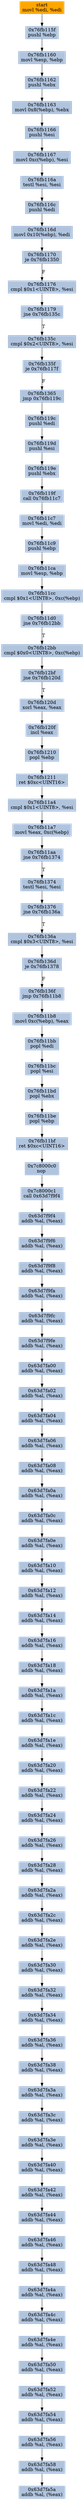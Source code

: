 digraph G {
node[shape=rectangle,style=filled,fillcolor=lightsteelblue,color=lightsteelblue]
bgcolor="transparent"
a0x76fb115dmovl_edi_edi[label="start\nmovl %edi, %edi",color="lightgrey",fillcolor="orange"];
a0x76fb115fpushl_ebp[label="0x76fb115f\npushl %ebp"];
a0x76fb1160movl_esp_ebp[label="0x76fb1160\nmovl %esp, %ebp"];
a0x76fb1162pushl_ebx[label="0x76fb1162\npushl %ebx"];
a0x76fb1163movl_0x8ebp__ebx[label="0x76fb1163\nmovl 0x8(%ebp), %ebx"];
a0x76fb1166pushl_esi[label="0x76fb1166\npushl %esi"];
a0x76fb1167movl_0xcebp__esi[label="0x76fb1167\nmovl 0xc(%ebp), %esi"];
a0x76fb116atestl_esi_esi[label="0x76fb116a\ntestl %esi, %esi"];
a0x76fb116cpushl_edi[label="0x76fb116c\npushl %edi"];
a0x76fb116dmovl_0x10ebp__edi[label="0x76fb116d\nmovl 0x10(%ebp), %edi"];
a0x76fb1170je_0x76fb1350[label="0x76fb1170\nje 0x76fb1350"];
a0x76fb1176cmpl_0x1UINT8_esi[label="0x76fb1176\ncmpl $0x1<UINT8>, %esi"];
a0x76fb1179jne_0x76fb135c[label="0x76fb1179\njne 0x76fb135c"];
a0x76fb135ccmpl_0x2UINT8_esi[label="0x76fb135c\ncmpl $0x2<UINT8>, %esi"];
a0x76fb135fje_0x76fb117f[label="0x76fb135f\nje 0x76fb117f"];
a0x76fb1365jmp_0x76fb119c[label="0x76fb1365\njmp 0x76fb119c"];
a0x76fb119cpushl_edi[label="0x76fb119c\npushl %edi"];
a0x76fb119dpushl_esi[label="0x76fb119d\npushl %esi"];
a0x76fb119epushl_ebx[label="0x76fb119e\npushl %ebx"];
a0x76fb119fcall_0x76fb11c7[label="0x76fb119f\ncall 0x76fb11c7"];
a0x76fb11c7movl_edi_edi[label="0x76fb11c7\nmovl %edi, %edi"];
a0x76fb11c9pushl_ebp[label="0x76fb11c9\npushl %ebp"];
a0x76fb11camovl_esp_ebp[label="0x76fb11ca\nmovl %esp, %ebp"];
a0x76fb11cccmpl_0x1UINT8_0xcebp_[label="0x76fb11cc\ncmpl $0x1<UINT8>, 0xc(%ebp)"];
a0x76fb11d0jne_0x76fb12bb[label="0x76fb11d0\njne 0x76fb12bb"];
a0x76fb12bbcmpl_0x0UINT8_0xcebp_[label="0x76fb12bb\ncmpl $0x0<UINT8>, 0xc(%ebp)"];
a0x76fb12bfjne_0x76fb120d[label="0x76fb12bf\njne 0x76fb120d"];
a0x76fb120dxorl_eax_eax[label="0x76fb120d\nxorl %eax, %eax"];
a0x76fb120fincl_eax[label="0x76fb120f\nincl %eax"];
a0x76fb1210popl_ebp[label="0x76fb1210\npopl %ebp"];
a0x76fb1211ret_0xcUINT16[label="0x76fb1211\nret $0xc<UINT16>"];
a0x76fb11a4cmpl_0x1UINT8_esi[label="0x76fb11a4\ncmpl $0x1<UINT8>, %esi"];
a0x76fb11a7movl_eax_0xcebp_[label="0x76fb11a7\nmovl %eax, 0xc(%ebp)"];
a0x76fb11aajne_0x76fb1374[label="0x76fb11aa\njne 0x76fb1374"];
a0x76fb1374testl_esi_esi[label="0x76fb1374\ntestl %esi, %esi"];
a0x76fb1376jne_0x76fb136a[label="0x76fb1376\njne 0x76fb136a"];
a0x76fb136acmpl_0x3UINT8_esi[label="0x76fb136a\ncmpl $0x3<UINT8>, %esi"];
a0x76fb136dje_0x76fb1378[label="0x76fb136d\nje 0x76fb1378"];
a0x76fb136fjmp_0x76fb11b8[label="0x76fb136f\njmp 0x76fb11b8"];
a0x76fb11b8movl_0xcebp__eax[label="0x76fb11b8\nmovl 0xc(%ebp), %eax"];
a0x76fb11bbpopl_edi[label="0x76fb11bb\npopl %edi"];
a0x76fb11bcpopl_esi[label="0x76fb11bc\npopl %esi"];
a0x76fb11bdpopl_ebx[label="0x76fb11bd\npopl %ebx"];
a0x76fb11bepopl_ebp[label="0x76fb11be\npopl %ebp"];
a0x76fb11bfret_0xcUINT16[label="0x76fb11bf\nret $0xc<UINT16>"];
a0x7c8000c0nop_[label="0x7c8000c0\nnop "];
a0x7c8000c1call_0x63d7f9f4[label="0x7c8000c1\ncall 0x63d7f9f4"];
a0x63d7f9f4addb_al_eax_[label="0x63d7f9f4\naddb %al, (%eax)"];
a0x63d7f9f6addb_al_eax_[label="0x63d7f9f6\naddb %al, (%eax)"];
a0x63d7f9f8addb_al_eax_[label="0x63d7f9f8\naddb %al, (%eax)"];
a0x63d7f9faaddb_al_eax_[label="0x63d7f9fa\naddb %al, (%eax)"];
a0x63d7f9fcaddb_al_eax_[label="0x63d7f9fc\naddb %al, (%eax)"];
a0x63d7f9feaddb_al_eax_[label="0x63d7f9fe\naddb %al, (%eax)"];
a0x63d7fa00addb_al_eax_[label="0x63d7fa00\naddb %al, (%eax)"];
a0x63d7fa02addb_al_eax_[label="0x63d7fa02\naddb %al, (%eax)"];
a0x63d7fa04addb_al_eax_[label="0x63d7fa04\naddb %al, (%eax)"];
a0x63d7fa06addb_al_eax_[label="0x63d7fa06\naddb %al, (%eax)"];
a0x63d7fa08addb_al_eax_[label="0x63d7fa08\naddb %al, (%eax)"];
a0x63d7fa0aaddb_al_eax_[label="0x63d7fa0a\naddb %al, (%eax)"];
a0x63d7fa0caddb_al_eax_[label="0x63d7fa0c\naddb %al, (%eax)"];
a0x63d7fa0eaddb_al_eax_[label="0x63d7fa0e\naddb %al, (%eax)"];
a0x63d7fa10addb_al_eax_[label="0x63d7fa10\naddb %al, (%eax)"];
a0x63d7fa12addb_al_eax_[label="0x63d7fa12\naddb %al, (%eax)"];
a0x63d7fa14addb_al_eax_[label="0x63d7fa14\naddb %al, (%eax)"];
a0x63d7fa16addb_al_eax_[label="0x63d7fa16\naddb %al, (%eax)"];
a0x63d7fa18addb_al_eax_[label="0x63d7fa18\naddb %al, (%eax)"];
a0x63d7fa1aaddb_al_eax_[label="0x63d7fa1a\naddb %al, (%eax)"];
a0x63d7fa1caddb_al_eax_[label="0x63d7fa1c\naddb %al, (%eax)"];
a0x63d7fa1eaddb_al_eax_[label="0x63d7fa1e\naddb %al, (%eax)"];
a0x63d7fa20addb_al_eax_[label="0x63d7fa20\naddb %al, (%eax)"];
a0x63d7fa22addb_al_eax_[label="0x63d7fa22\naddb %al, (%eax)"];
a0x63d7fa24addb_al_eax_[label="0x63d7fa24\naddb %al, (%eax)"];
a0x63d7fa26addb_al_eax_[label="0x63d7fa26\naddb %al, (%eax)"];
a0x63d7fa28addb_al_eax_[label="0x63d7fa28\naddb %al, (%eax)"];
a0x63d7fa2aaddb_al_eax_[label="0x63d7fa2a\naddb %al, (%eax)"];
a0x63d7fa2caddb_al_eax_[label="0x63d7fa2c\naddb %al, (%eax)"];
a0x63d7fa2eaddb_al_eax_[label="0x63d7fa2e\naddb %al, (%eax)"];
a0x63d7fa30addb_al_eax_[label="0x63d7fa30\naddb %al, (%eax)"];
a0x63d7fa32addb_al_eax_[label="0x63d7fa32\naddb %al, (%eax)"];
a0x63d7fa34addb_al_eax_[label="0x63d7fa34\naddb %al, (%eax)"];
a0x63d7fa36addb_al_eax_[label="0x63d7fa36\naddb %al, (%eax)"];
a0x63d7fa38addb_al_eax_[label="0x63d7fa38\naddb %al, (%eax)"];
a0x63d7fa3aaddb_al_eax_[label="0x63d7fa3a\naddb %al, (%eax)"];
a0x63d7fa3caddb_al_eax_[label="0x63d7fa3c\naddb %al, (%eax)"];
a0x63d7fa3eaddb_al_eax_[label="0x63d7fa3e\naddb %al, (%eax)"];
a0x63d7fa40addb_al_eax_[label="0x63d7fa40\naddb %al, (%eax)"];
a0x63d7fa42addb_al_eax_[label="0x63d7fa42\naddb %al, (%eax)"];
a0x63d7fa44addb_al_eax_[label="0x63d7fa44\naddb %al, (%eax)"];
a0x63d7fa46addb_al_eax_[label="0x63d7fa46\naddb %al, (%eax)"];
a0x63d7fa48addb_al_eax_[label="0x63d7fa48\naddb %al, (%eax)"];
a0x63d7fa4aaddb_al_eax_[label="0x63d7fa4a\naddb %al, (%eax)"];
a0x63d7fa4caddb_al_eax_[label="0x63d7fa4c\naddb %al, (%eax)"];
a0x63d7fa4eaddb_al_eax_[label="0x63d7fa4e\naddb %al, (%eax)"];
a0x63d7fa50addb_al_eax_[label="0x63d7fa50\naddb %al, (%eax)"];
a0x63d7fa52addb_al_eax_[label="0x63d7fa52\naddb %al, (%eax)"];
a0x63d7fa54addb_al_eax_[label="0x63d7fa54\naddb %al, (%eax)"];
a0x63d7fa56addb_al_eax_[label="0x63d7fa56\naddb %al, (%eax)"];
a0x63d7fa58addb_al_eax_[label="0x63d7fa58\naddb %al, (%eax)"];
a0x63d7fa5aaddb_al_eax_[label="0x63d7fa5a\naddb %al, (%eax)"];
a0x76fb115dmovl_edi_edi -> a0x76fb115fpushl_ebp [color="#000000"];
a0x76fb115fpushl_ebp -> a0x76fb1160movl_esp_ebp [color="#000000"];
a0x76fb1160movl_esp_ebp -> a0x76fb1162pushl_ebx [color="#000000"];
a0x76fb1162pushl_ebx -> a0x76fb1163movl_0x8ebp__ebx [color="#000000"];
a0x76fb1163movl_0x8ebp__ebx -> a0x76fb1166pushl_esi [color="#000000"];
a0x76fb1166pushl_esi -> a0x76fb1167movl_0xcebp__esi [color="#000000"];
a0x76fb1167movl_0xcebp__esi -> a0x76fb116atestl_esi_esi [color="#000000"];
a0x76fb116atestl_esi_esi -> a0x76fb116cpushl_edi [color="#000000"];
a0x76fb116cpushl_edi -> a0x76fb116dmovl_0x10ebp__edi [color="#000000"];
a0x76fb116dmovl_0x10ebp__edi -> a0x76fb1170je_0x76fb1350 [color="#000000"];
a0x76fb1170je_0x76fb1350 -> a0x76fb1176cmpl_0x1UINT8_esi [color="#000000",label="F"];
a0x76fb1176cmpl_0x1UINT8_esi -> a0x76fb1179jne_0x76fb135c [color="#000000"];
a0x76fb1179jne_0x76fb135c -> a0x76fb135ccmpl_0x2UINT8_esi [color="#000000",label="T"];
a0x76fb135ccmpl_0x2UINT8_esi -> a0x76fb135fje_0x76fb117f [color="#000000"];
a0x76fb135fje_0x76fb117f -> a0x76fb1365jmp_0x76fb119c [color="#000000",label="F"];
a0x76fb1365jmp_0x76fb119c -> a0x76fb119cpushl_edi [color="#000000"];
a0x76fb119cpushl_edi -> a0x76fb119dpushl_esi [color="#000000"];
a0x76fb119dpushl_esi -> a0x76fb119epushl_ebx [color="#000000"];
a0x76fb119epushl_ebx -> a0x76fb119fcall_0x76fb11c7 [color="#000000"];
a0x76fb119fcall_0x76fb11c7 -> a0x76fb11c7movl_edi_edi [color="#000000"];
a0x76fb11c7movl_edi_edi -> a0x76fb11c9pushl_ebp [color="#000000"];
a0x76fb11c9pushl_ebp -> a0x76fb11camovl_esp_ebp [color="#000000"];
a0x76fb11camovl_esp_ebp -> a0x76fb11cccmpl_0x1UINT8_0xcebp_ [color="#000000"];
a0x76fb11cccmpl_0x1UINT8_0xcebp_ -> a0x76fb11d0jne_0x76fb12bb [color="#000000"];
a0x76fb11d0jne_0x76fb12bb -> a0x76fb12bbcmpl_0x0UINT8_0xcebp_ [color="#000000",label="T"];
a0x76fb12bbcmpl_0x0UINT8_0xcebp_ -> a0x76fb12bfjne_0x76fb120d [color="#000000"];
a0x76fb12bfjne_0x76fb120d -> a0x76fb120dxorl_eax_eax [color="#000000",label="T"];
a0x76fb120dxorl_eax_eax -> a0x76fb120fincl_eax [color="#000000"];
a0x76fb120fincl_eax -> a0x76fb1210popl_ebp [color="#000000"];
a0x76fb1210popl_ebp -> a0x76fb1211ret_0xcUINT16 [color="#000000"];
a0x76fb1211ret_0xcUINT16 -> a0x76fb11a4cmpl_0x1UINT8_esi [color="#000000"];
a0x76fb11a4cmpl_0x1UINT8_esi -> a0x76fb11a7movl_eax_0xcebp_ [color="#000000"];
a0x76fb11a7movl_eax_0xcebp_ -> a0x76fb11aajne_0x76fb1374 [color="#000000"];
a0x76fb11aajne_0x76fb1374 -> a0x76fb1374testl_esi_esi [color="#000000",label="T"];
a0x76fb1374testl_esi_esi -> a0x76fb1376jne_0x76fb136a [color="#000000"];
a0x76fb1376jne_0x76fb136a -> a0x76fb136acmpl_0x3UINT8_esi [color="#000000",label="T"];
a0x76fb136acmpl_0x3UINT8_esi -> a0x76fb136dje_0x76fb1378 [color="#000000"];
a0x76fb136dje_0x76fb1378 -> a0x76fb136fjmp_0x76fb11b8 [color="#000000",label="F"];
a0x76fb136fjmp_0x76fb11b8 -> a0x76fb11b8movl_0xcebp__eax [color="#000000"];
a0x76fb11b8movl_0xcebp__eax -> a0x76fb11bbpopl_edi [color="#000000"];
a0x76fb11bbpopl_edi -> a0x76fb11bcpopl_esi [color="#000000"];
a0x76fb11bcpopl_esi -> a0x76fb11bdpopl_ebx [color="#000000"];
a0x76fb11bdpopl_ebx -> a0x76fb11bepopl_ebp [color="#000000"];
a0x76fb11bepopl_ebp -> a0x76fb11bfret_0xcUINT16 [color="#000000"];
a0x76fb11bfret_0xcUINT16 -> a0x7c8000c0nop_ [color="#000000"];
a0x7c8000c0nop_ -> a0x7c8000c1call_0x63d7f9f4 [color="#000000"];
a0x7c8000c1call_0x63d7f9f4 -> a0x63d7f9f4addb_al_eax_ [color="#000000"];
a0x63d7f9f4addb_al_eax_ -> a0x63d7f9f6addb_al_eax_ [color="#000000"];
a0x63d7f9f6addb_al_eax_ -> a0x63d7f9f8addb_al_eax_ [color="#000000"];
a0x63d7f9f8addb_al_eax_ -> a0x63d7f9faaddb_al_eax_ [color="#000000"];
a0x63d7f9faaddb_al_eax_ -> a0x63d7f9fcaddb_al_eax_ [color="#000000"];
a0x63d7f9fcaddb_al_eax_ -> a0x63d7f9feaddb_al_eax_ [color="#000000"];
a0x63d7f9feaddb_al_eax_ -> a0x63d7fa00addb_al_eax_ [color="#000000"];
a0x63d7fa00addb_al_eax_ -> a0x63d7fa02addb_al_eax_ [color="#000000"];
a0x63d7fa02addb_al_eax_ -> a0x63d7fa04addb_al_eax_ [color="#000000"];
a0x63d7fa04addb_al_eax_ -> a0x63d7fa06addb_al_eax_ [color="#000000"];
a0x63d7fa06addb_al_eax_ -> a0x63d7fa08addb_al_eax_ [color="#000000"];
a0x63d7fa08addb_al_eax_ -> a0x63d7fa0aaddb_al_eax_ [color="#000000"];
a0x63d7fa0aaddb_al_eax_ -> a0x63d7fa0caddb_al_eax_ [color="#000000"];
a0x63d7fa0caddb_al_eax_ -> a0x63d7fa0eaddb_al_eax_ [color="#000000"];
a0x63d7fa0eaddb_al_eax_ -> a0x63d7fa10addb_al_eax_ [color="#000000"];
a0x63d7fa10addb_al_eax_ -> a0x63d7fa12addb_al_eax_ [color="#000000"];
a0x63d7fa12addb_al_eax_ -> a0x63d7fa14addb_al_eax_ [color="#000000"];
a0x63d7fa14addb_al_eax_ -> a0x63d7fa16addb_al_eax_ [color="#000000"];
a0x63d7fa16addb_al_eax_ -> a0x63d7fa18addb_al_eax_ [color="#000000"];
a0x63d7fa18addb_al_eax_ -> a0x63d7fa1aaddb_al_eax_ [color="#000000"];
a0x63d7fa1aaddb_al_eax_ -> a0x63d7fa1caddb_al_eax_ [color="#000000"];
a0x63d7fa1caddb_al_eax_ -> a0x63d7fa1eaddb_al_eax_ [color="#000000"];
a0x63d7fa1eaddb_al_eax_ -> a0x63d7fa20addb_al_eax_ [color="#000000"];
a0x63d7fa20addb_al_eax_ -> a0x63d7fa22addb_al_eax_ [color="#000000"];
a0x63d7fa22addb_al_eax_ -> a0x63d7fa24addb_al_eax_ [color="#000000"];
a0x63d7fa24addb_al_eax_ -> a0x63d7fa26addb_al_eax_ [color="#000000"];
a0x63d7fa26addb_al_eax_ -> a0x63d7fa28addb_al_eax_ [color="#000000"];
a0x63d7fa28addb_al_eax_ -> a0x63d7fa2aaddb_al_eax_ [color="#000000"];
a0x63d7fa2aaddb_al_eax_ -> a0x63d7fa2caddb_al_eax_ [color="#000000"];
a0x63d7fa2caddb_al_eax_ -> a0x63d7fa2eaddb_al_eax_ [color="#000000"];
a0x63d7fa2eaddb_al_eax_ -> a0x63d7fa30addb_al_eax_ [color="#000000"];
a0x63d7fa30addb_al_eax_ -> a0x63d7fa32addb_al_eax_ [color="#000000"];
a0x63d7fa32addb_al_eax_ -> a0x63d7fa34addb_al_eax_ [color="#000000"];
a0x63d7fa34addb_al_eax_ -> a0x63d7fa36addb_al_eax_ [color="#000000"];
a0x63d7fa36addb_al_eax_ -> a0x63d7fa38addb_al_eax_ [color="#000000"];
a0x63d7fa38addb_al_eax_ -> a0x63d7fa3aaddb_al_eax_ [color="#000000"];
a0x63d7fa3aaddb_al_eax_ -> a0x63d7fa3caddb_al_eax_ [color="#000000"];
a0x63d7fa3caddb_al_eax_ -> a0x63d7fa3eaddb_al_eax_ [color="#000000"];
a0x63d7fa3eaddb_al_eax_ -> a0x63d7fa40addb_al_eax_ [color="#000000"];
a0x63d7fa40addb_al_eax_ -> a0x63d7fa42addb_al_eax_ [color="#000000"];
a0x63d7fa42addb_al_eax_ -> a0x63d7fa44addb_al_eax_ [color="#000000"];
a0x63d7fa44addb_al_eax_ -> a0x63d7fa46addb_al_eax_ [color="#000000"];
a0x63d7fa46addb_al_eax_ -> a0x63d7fa48addb_al_eax_ [color="#000000"];
a0x63d7fa48addb_al_eax_ -> a0x63d7fa4aaddb_al_eax_ [color="#000000"];
a0x63d7fa4aaddb_al_eax_ -> a0x63d7fa4caddb_al_eax_ [color="#000000"];
a0x63d7fa4caddb_al_eax_ -> a0x63d7fa4eaddb_al_eax_ [color="#000000"];
a0x63d7fa4eaddb_al_eax_ -> a0x63d7fa50addb_al_eax_ [color="#000000"];
a0x63d7fa50addb_al_eax_ -> a0x63d7fa52addb_al_eax_ [color="#000000"];
a0x63d7fa52addb_al_eax_ -> a0x63d7fa54addb_al_eax_ [color="#000000"];
a0x63d7fa54addb_al_eax_ -> a0x63d7fa56addb_al_eax_ [color="#000000"];
a0x63d7fa56addb_al_eax_ -> a0x63d7fa58addb_al_eax_ [color="#000000"];
a0x63d7fa58addb_al_eax_ -> a0x63d7fa5aaddb_al_eax_ [color="#000000"];
}
